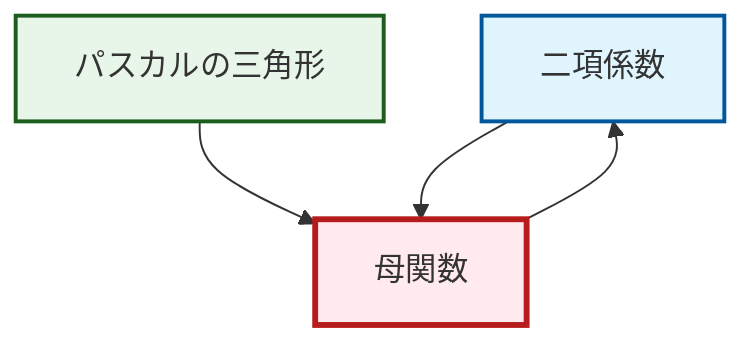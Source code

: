 graph TD
    classDef definition fill:#e1f5fe,stroke:#01579b,stroke-width:2px
    classDef theorem fill:#f3e5f5,stroke:#4a148c,stroke-width:2px
    classDef axiom fill:#fff3e0,stroke:#e65100,stroke-width:2px
    classDef example fill:#e8f5e9,stroke:#1b5e20,stroke-width:2px
    classDef current fill:#ffebee,stroke:#b71c1c,stroke-width:3px
    def-binomial-coefficient["二項係数"]:::definition
    def-generating-function["母関数"]:::definition
    ex-pascals-triangle["パスカルの三角形"]:::example
    ex-pascals-triangle --> def-generating-function
    def-binomial-coefficient --> def-generating-function
    def-generating-function --> def-binomial-coefficient
    class def-generating-function current